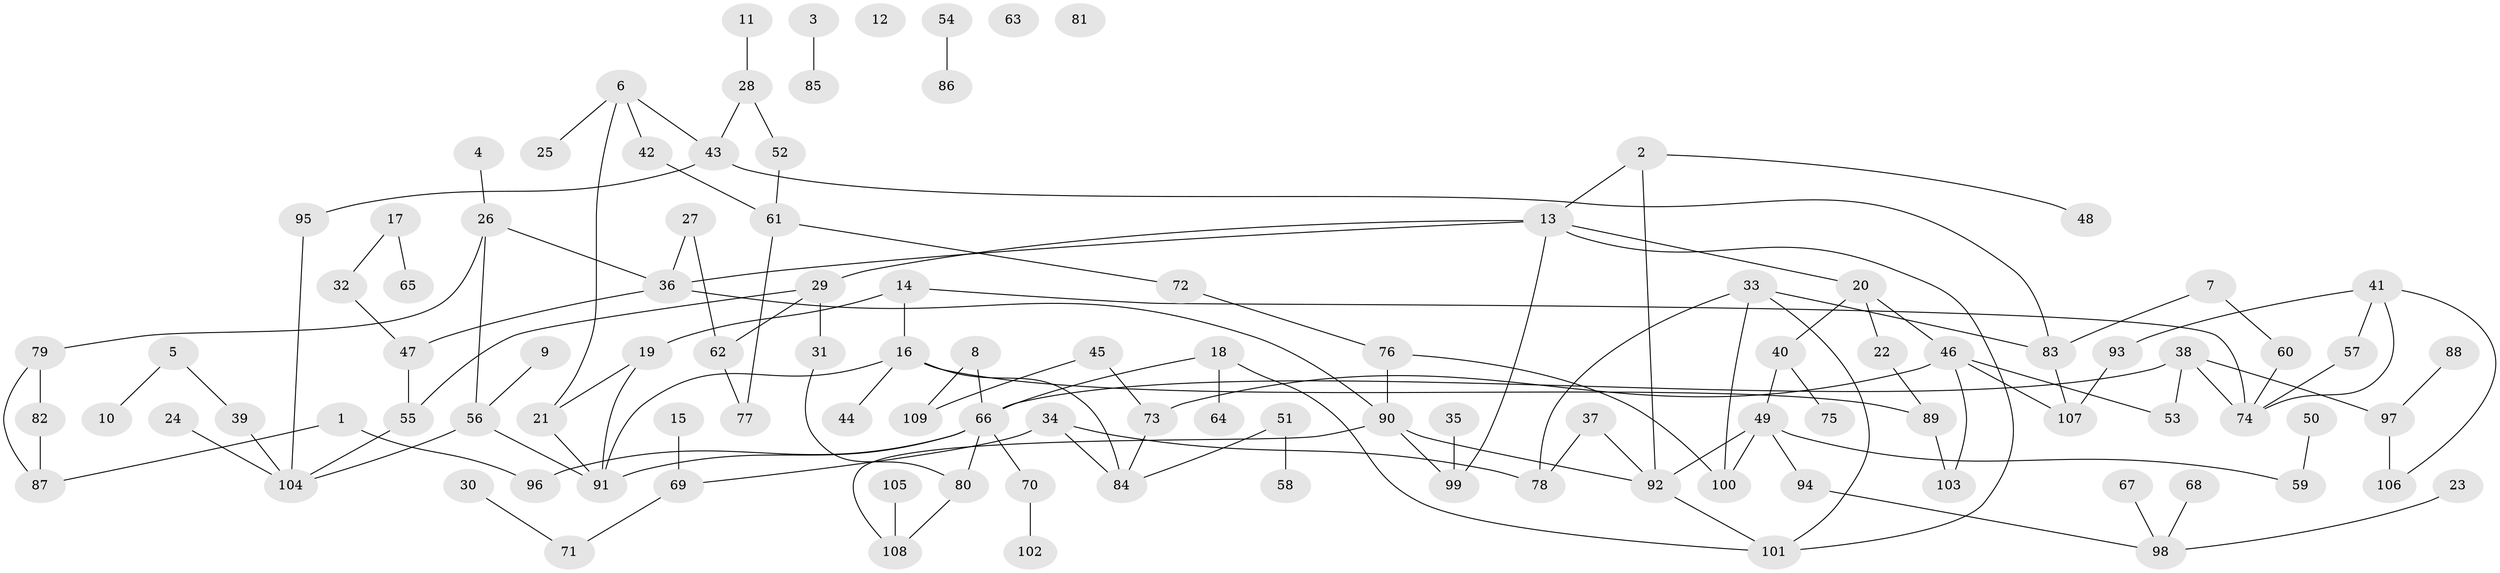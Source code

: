 // Generated by graph-tools (version 1.1) at 2025/33/03/09/25 02:33:46]
// undirected, 109 vertices, 137 edges
graph export_dot {
graph [start="1"]
  node [color=gray90,style=filled];
  1;
  2;
  3;
  4;
  5;
  6;
  7;
  8;
  9;
  10;
  11;
  12;
  13;
  14;
  15;
  16;
  17;
  18;
  19;
  20;
  21;
  22;
  23;
  24;
  25;
  26;
  27;
  28;
  29;
  30;
  31;
  32;
  33;
  34;
  35;
  36;
  37;
  38;
  39;
  40;
  41;
  42;
  43;
  44;
  45;
  46;
  47;
  48;
  49;
  50;
  51;
  52;
  53;
  54;
  55;
  56;
  57;
  58;
  59;
  60;
  61;
  62;
  63;
  64;
  65;
  66;
  67;
  68;
  69;
  70;
  71;
  72;
  73;
  74;
  75;
  76;
  77;
  78;
  79;
  80;
  81;
  82;
  83;
  84;
  85;
  86;
  87;
  88;
  89;
  90;
  91;
  92;
  93;
  94;
  95;
  96;
  97;
  98;
  99;
  100;
  101;
  102;
  103;
  104;
  105;
  106;
  107;
  108;
  109;
  1 -- 87;
  1 -- 96;
  2 -- 13;
  2 -- 48;
  2 -- 92;
  3 -- 85;
  4 -- 26;
  5 -- 10;
  5 -- 39;
  6 -- 21;
  6 -- 25;
  6 -- 42;
  6 -- 43;
  7 -- 60;
  7 -- 83;
  8 -- 66;
  8 -- 109;
  9 -- 56;
  11 -- 28;
  13 -- 20;
  13 -- 29;
  13 -- 36;
  13 -- 99;
  13 -- 101;
  14 -- 16;
  14 -- 19;
  14 -- 74;
  15 -- 69;
  16 -- 44;
  16 -- 84;
  16 -- 89;
  16 -- 91;
  17 -- 32;
  17 -- 65;
  18 -- 64;
  18 -- 66;
  18 -- 101;
  19 -- 21;
  19 -- 91;
  20 -- 22;
  20 -- 40;
  20 -- 46;
  21 -- 91;
  22 -- 89;
  23 -- 98;
  24 -- 104;
  26 -- 36;
  26 -- 56;
  26 -- 79;
  27 -- 36;
  27 -- 62;
  28 -- 43;
  28 -- 52;
  29 -- 31;
  29 -- 55;
  29 -- 62;
  30 -- 71;
  31 -- 80;
  32 -- 47;
  33 -- 78;
  33 -- 83;
  33 -- 100;
  33 -- 101;
  34 -- 69;
  34 -- 78;
  34 -- 84;
  35 -- 99;
  36 -- 47;
  36 -- 90;
  37 -- 78;
  37 -- 92;
  38 -- 53;
  38 -- 66;
  38 -- 74;
  38 -- 97;
  39 -- 104;
  40 -- 49;
  40 -- 75;
  41 -- 57;
  41 -- 74;
  41 -- 93;
  41 -- 106;
  42 -- 61;
  43 -- 83;
  43 -- 95;
  45 -- 73;
  45 -- 109;
  46 -- 53;
  46 -- 73;
  46 -- 103;
  46 -- 107;
  47 -- 55;
  49 -- 59;
  49 -- 92;
  49 -- 94;
  49 -- 100;
  50 -- 59;
  51 -- 58;
  51 -- 84;
  52 -- 61;
  54 -- 86;
  55 -- 104;
  56 -- 91;
  56 -- 104;
  57 -- 74;
  60 -- 74;
  61 -- 72;
  61 -- 77;
  62 -- 77;
  66 -- 70;
  66 -- 80;
  66 -- 91;
  66 -- 96;
  67 -- 98;
  68 -- 98;
  69 -- 71;
  70 -- 102;
  72 -- 76;
  73 -- 84;
  76 -- 90;
  76 -- 100;
  79 -- 82;
  79 -- 87;
  80 -- 108;
  82 -- 87;
  83 -- 107;
  88 -- 97;
  89 -- 103;
  90 -- 92;
  90 -- 99;
  90 -- 108;
  92 -- 101;
  93 -- 107;
  94 -- 98;
  95 -- 104;
  97 -- 106;
  105 -- 108;
}
